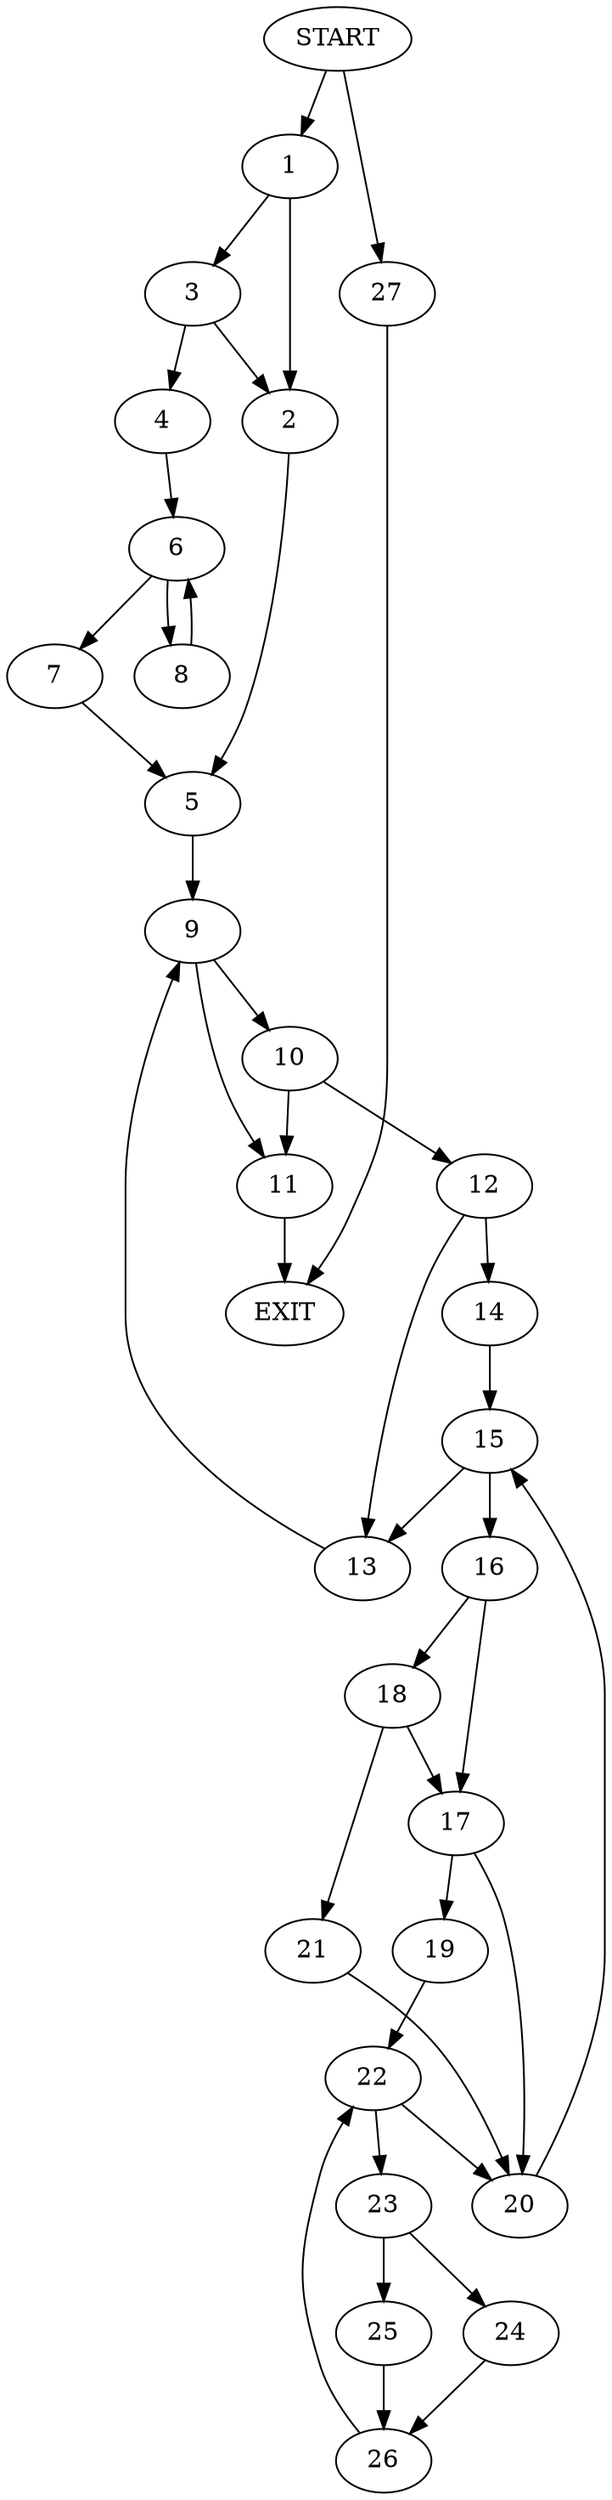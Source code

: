 digraph {
0 [label="START"]
28 [label="EXIT"]
0 -> 1
1 -> 2
1 -> 3
3 -> 4
3 -> 2
2 -> 5
4 -> 6
6 -> 7
6 -> 8
8 -> 6
7 -> 5
5 -> 9
9 -> 10
9 -> 11
10 -> 12
10 -> 11
11 -> 28
12 -> 13
12 -> 14
14 -> 15
13 -> 9
15 -> 13
15 -> 16
16 -> 17
16 -> 18
17 -> 19
17 -> 20
18 -> 17
18 -> 21
21 -> 20
20 -> 15
19 -> 22
22 -> 20
22 -> 23
23 -> 24
23 -> 25
24 -> 26
25 -> 26
26 -> 22
0 -> 27
27 -> 28
}
